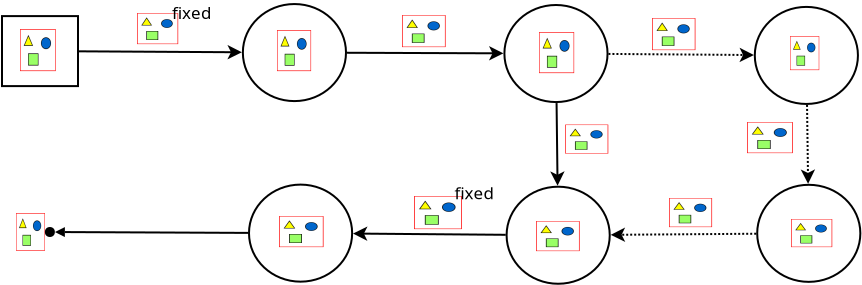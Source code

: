 <?xml version="1.0" encoding="UTF-8"?>
<dia:diagram xmlns:dia="http://www.lysator.liu.se/~alla/dia/">
  <dia:layer name="Background" visible="true" active="true">
    <dia:object type="Standard - Line" version="0" id="O0">
      <dia:attribute name="obj_pos">
        <dia:point val="13.844,10.111"/>
      </dia:attribute>
      <dia:attribute name="obj_bb">
        <dia:rectangle val="13.794,9.793;22.105,10.516"/>
      </dia:attribute>
      <dia:attribute name="conn_endpoints">
        <dia:point val="13.844,10.111"/>
        <dia:point val="21.993,10.158"/>
      </dia:attribute>
      <dia:attribute name="numcp">
        <dia:int val="1"/>
      </dia:attribute>
      <dia:attribute name="end_arrow">
        <dia:enum val="22"/>
      </dia:attribute>
      <dia:attribute name="end_arrow_length">
        <dia:real val="0.5"/>
      </dia:attribute>
      <dia:attribute name="end_arrow_width">
        <dia:real val="0.5"/>
      </dia:attribute>
      <dia:connections>
        <dia:connection handle="0" to="O1" connection="16"/>
        <dia:connection handle="1" to="O3" connection="16"/>
      </dia:connections>
    </dia:object>
    <dia:object type="Flowchart - Box" version="0" id="O1">
      <dia:attribute name="obj_pos">
        <dia:point val="10,8.35"/>
      </dia:attribute>
      <dia:attribute name="obj_bb">
        <dia:rectangle val="9.95,8.3;13.85,11.9"/>
      </dia:attribute>
      <dia:attribute name="elem_corner">
        <dia:point val="10,8.35"/>
      </dia:attribute>
      <dia:attribute name="elem_width">
        <dia:real val="3.8"/>
      </dia:attribute>
      <dia:attribute name="elem_height">
        <dia:real val="3.5"/>
      </dia:attribute>
      <dia:attribute name="show_background">
        <dia:boolean val="true"/>
      </dia:attribute>
      <dia:attribute name="padding">
        <dia:real val="0.5"/>
      </dia:attribute>
      <dia:attribute name="text">
        <dia:composite type="text">
          <dia:attribute name="string">
            <dia:string>##</dia:string>
          </dia:attribute>
          <dia:attribute name="font">
            <dia:font family="sans" style="0" name="Helvetica"/>
          </dia:attribute>
          <dia:attribute name="height">
            <dia:real val="0.8"/>
          </dia:attribute>
          <dia:attribute name="pos">
            <dia:point val="11.9,10.295"/>
          </dia:attribute>
          <dia:attribute name="color">
            <dia:color val="#000000"/>
          </dia:attribute>
          <dia:attribute name="alignment">
            <dia:enum val="1"/>
          </dia:attribute>
        </dia:composite>
      </dia:attribute>
    </dia:object>
    <dia:object type="Standard - Image" version="0" id="O2">
      <dia:attribute name="obj_pos">
        <dia:point val="10.9,9"/>
      </dia:attribute>
      <dia:attribute name="obj_bb">
        <dia:rectangle val="10.85,8.95;12.739,11.15"/>
      </dia:attribute>
      <dia:attribute name="elem_corner">
        <dia:point val="10.9,9"/>
      </dia:attribute>
      <dia:attribute name="elem_width">
        <dia:real val="1.789"/>
      </dia:attribute>
      <dia:attribute name="elem_height">
        <dia:real val="2.1"/>
      </dia:attribute>
      <dia:attribute name="draw_border">
        <dia:boolean val="false"/>
      </dia:attribute>
      <dia:attribute name="keep_aspect">
        <dia:boolean val="true"/>
      </dia:attribute>
      <dia:attribute name="file">
        <dia:string>#/home/jayden/Research/ClassifyingDriverBehavior/paper/pictures/equation/eq50.png#</dia:string>
      </dia:attribute>
    </dia:object>
    <dia:group>
      <dia:object type="Flowchart - Ellipse" version="0" id="O3">
        <dia:attribute name="obj_pos">
          <dia:point val="22.043,7.747"/>
        </dia:attribute>
        <dia:attribute name="obj_bb">
          <dia:rectangle val="21.993,7.697;27.25,12.65"/>
        </dia:attribute>
        <dia:attribute name="elem_corner">
          <dia:point val="22.043,7.747"/>
        </dia:attribute>
        <dia:attribute name="elem_width">
          <dia:real val="5.157"/>
        </dia:attribute>
        <dia:attribute name="elem_height">
          <dia:real val="4.853"/>
        </dia:attribute>
        <dia:attribute name="show_background">
          <dia:boolean val="true"/>
        </dia:attribute>
        <dia:attribute name="padding">
          <dia:real val="0.354"/>
        </dia:attribute>
        <dia:attribute name="text">
          <dia:composite type="text">
            <dia:attribute name="string">
              <dia:string>##</dia:string>
            </dia:attribute>
            <dia:attribute name="font">
              <dia:font family="sans" style="0" name="Helvetica"/>
            </dia:attribute>
            <dia:attribute name="height">
              <dia:real val="0.8"/>
            </dia:attribute>
            <dia:attribute name="pos">
              <dia:point val="24.622,10.368"/>
            </dia:attribute>
            <dia:attribute name="color">
              <dia:color val="#000000"/>
            </dia:attribute>
            <dia:attribute name="alignment">
              <dia:enum val="1"/>
            </dia:attribute>
          </dia:composite>
        </dia:attribute>
      </dia:object>
      <dia:object type="Standard - Image" version="0" id="O4">
        <dia:attribute name="obj_pos">
          <dia:point val="23.75,9.05"/>
        </dia:attribute>
        <dia:attribute name="obj_bb">
          <dia:rectangle val="23.7,9;25.503,11.15"/>
        </dia:attribute>
        <dia:attribute name="elem_corner">
          <dia:point val="23.75,9.05"/>
        </dia:attribute>
        <dia:attribute name="elem_width">
          <dia:real val="1.704"/>
        </dia:attribute>
        <dia:attribute name="elem_height">
          <dia:real val="2.05"/>
        </dia:attribute>
        <dia:attribute name="draw_border">
          <dia:boolean val="false"/>
        </dia:attribute>
        <dia:attribute name="keep_aspect">
          <dia:boolean val="true"/>
        </dia:attribute>
        <dia:attribute name="file">
          <dia:string>#/home/jayden/Research/ClassifyingDriverBehavior/paper/pictures/equation/eq57.png#</dia:string>
        </dia:attribute>
      </dia:object>
    </dia:group>
    <dia:group>
      <dia:object type="Flowchart - Ellipse" version="0" id="O5">
        <dia:attribute name="obj_pos">
          <dia:point val="35.12,7.795"/>
        </dia:attribute>
        <dia:attribute name="obj_bb">
          <dia:rectangle val="35.07,7.745;40.327,12.698"/>
        </dia:attribute>
        <dia:attribute name="elem_corner">
          <dia:point val="35.12,7.795"/>
        </dia:attribute>
        <dia:attribute name="elem_width">
          <dia:real val="5.157"/>
        </dia:attribute>
        <dia:attribute name="elem_height">
          <dia:real val="4.853"/>
        </dia:attribute>
        <dia:attribute name="show_background">
          <dia:boolean val="true"/>
        </dia:attribute>
        <dia:attribute name="padding">
          <dia:real val="0.354"/>
        </dia:attribute>
        <dia:attribute name="text">
          <dia:composite type="text">
            <dia:attribute name="string">
              <dia:string>##</dia:string>
            </dia:attribute>
            <dia:attribute name="font">
              <dia:font family="sans" style="0" name="Helvetica"/>
            </dia:attribute>
            <dia:attribute name="height">
              <dia:real val="0.8"/>
            </dia:attribute>
            <dia:attribute name="pos">
              <dia:point val="37.698,10.417"/>
            </dia:attribute>
            <dia:attribute name="color">
              <dia:color val="#000000"/>
            </dia:attribute>
            <dia:attribute name="alignment">
              <dia:enum val="1"/>
            </dia:attribute>
          </dia:composite>
        </dia:attribute>
      </dia:object>
      <dia:object type="Standard - Image" version="0" id="O6">
        <dia:attribute name="obj_pos">
          <dia:point val="36.85,9.15"/>
        </dia:attribute>
        <dia:attribute name="obj_bb">
          <dia:rectangle val="36.8,9.1;38.657,11.25"/>
        </dia:attribute>
        <dia:attribute name="elem_corner">
          <dia:point val="36.85,9.15"/>
        </dia:attribute>
        <dia:attribute name="elem_width">
          <dia:real val="1.757"/>
        </dia:attribute>
        <dia:attribute name="elem_height">
          <dia:real val="2.05"/>
        </dia:attribute>
        <dia:attribute name="draw_border">
          <dia:boolean val="false"/>
        </dia:attribute>
        <dia:attribute name="keep_aspect">
          <dia:boolean val="true"/>
        </dia:attribute>
        <dia:attribute name="file">
          <dia:string>#/home/jayden/Research/ClassifyingDriverBehavior/paper/pictures/equation/eq58.png#</dia:string>
        </dia:attribute>
      </dia:object>
    </dia:group>
    <dia:group>
      <dia:object type="Flowchart - Ellipse" version="0" id="O7">
        <dia:attribute name="obj_pos">
          <dia:point val="47.64,7.89"/>
        </dia:attribute>
        <dia:attribute name="obj_bb">
          <dia:rectangle val="47.59,7.84;52.847,12.793"/>
        </dia:attribute>
        <dia:attribute name="elem_corner">
          <dia:point val="47.64,7.89"/>
        </dia:attribute>
        <dia:attribute name="elem_width">
          <dia:real val="5.157"/>
        </dia:attribute>
        <dia:attribute name="elem_height">
          <dia:real val="4.853"/>
        </dia:attribute>
        <dia:attribute name="show_background">
          <dia:boolean val="true"/>
        </dia:attribute>
        <dia:attribute name="padding">
          <dia:real val="0.354"/>
        </dia:attribute>
        <dia:attribute name="text">
          <dia:composite type="text">
            <dia:attribute name="string">
              <dia:string>##</dia:string>
            </dia:attribute>
            <dia:attribute name="font">
              <dia:font family="sans" style="0" name="Helvetica"/>
            </dia:attribute>
            <dia:attribute name="height">
              <dia:real val="0.8"/>
            </dia:attribute>
            <dia:attribute name="pos">
              <dia:point val="50.218,10.512"/>
            </dia:attribute>
            <dia:attribute name="color">
              <dia:color val="#000000"/>
            </dia:attribute>
            <dia:attribute name="alignment">
              <dia:enum val="1"/>
            </dia:attribute>
          </dia:composite>
        </dia:attribute>
      </dia:object>
      <dia:object type="Standard - Image" version="0" id="O8">
        <dia:attribute name="obj_pos">
          <dia:point val="49.4,9.35"/>
        </dia:attribute>
        <dia:attribute name="obj_bb">
          <dia:rectangle val="49.35,9.3;50.911,11.1"/>
        </dia:attribute>
        <dia:attribute name="elem_corner">
          <dia:point val="49.4,9.35"/>
        </dia:attribute>
        <dia:attribute name="elem_width">
          <dia:real val="1.461"/>
        </dia:attribute>
        <dia:attribute name="elem_height">
          <dia:real val="1.7"/>
        </dia:attribute>
        <dia:attribute name="draw_border">
          <dia:boolean val="false"/>
        </dia:attribute>
        <dia:attribute name="keep_aspect">
          <dia:boolean val="true"/>
        </dia:attribute>
        <dia:attribute name="file">
          <dia:string>#/home/jayden/Research/ClassifyingDriverBehavior/paper/pictures/equation/eq59.png#</dia:string>
        </dia:attribute>
      </dia:object>
    </dia:group>
    <dia:group>
      <dia:object type="Flowchart - Ellipse" version="0" id="O9">
        <dia:attribute name="obj_pos">
          <dia:point val="22.35,16.775"/>
        </dia:attribute>
        <dia:attribute name="obj_bb">
          <dia:rectangle val="22.3,16.725;27.557,21.678"/>
        </dia:attribute>
        <dia:attribute name="elem_corner">
          <dia:point val="22.35,16.775"/>
        </dia:attribute>
        <dia:attribute name="elem_width">
          <dia:real val="5.157"/>
        </dia:attribute>
        <dia:attribute name="elem_height">
          <dia:real val="4.853"/>
        </dia:attribute>
        <dia:attribute name="show_background">
          <dia:boolean val="true"/>
        </dia:attribute>
        <dia:attribute name="padding">
          <dia:real val="0.354"/>
        </dia:attribute>
        <dia:attribute name="text">
          <dia:composite type="text">
            <dia:attribute name="string">
              <dia:string>##</dia:string>
            </dia:attribute>
            <dia:attribute name="font">
              <dia:font family="sans" style="0" name="Helvetica"/>
            </dia:attribute>
            <dia:attribute name="height">
              <dia:real val="0.8"/>
            </dia:attribute>
            <dia:attribute name="pos">
              <dia:point val="24.928,19.397"/>
            </dia:attribute>
            <dia:attribute name="color">
              <dia:color val="#000000"/>
            </dia:attribute>
            <dia:attribute name="alignment">
              <dia:enum val="1"/>
            </dia:attribute>
          </dia:composite>
        </dia:attribute>
      </dia:object>
      <dia:object type="Standard - Image" version="0" id="O10">
        <dia:attribute name="obj_pos">
          <dia:point val="23.85,18.35"/>
        </dia:attribute>
        <dia:attribute name="obj_bb">
          <dia:rectangle val="23.8,18.3;26.126,19.95"/>
        </dia:attribute>
        <dia:attribute name="elem_corner">
          <dia:point val="23.85,18.35"/>
        </dia:attribute>
        <dia:attribute name="elem_width">
          <dia:real val="2.226"/>
        </dia:attribute>
        <dia:attribute name="elem_height">
          <dia:real val="1.55"/>
        </dia:attribute>
        <dia:attribute name="draw_border">
          <dia:boolean val="false"/>
        </dia:attribute>
        <dia:attribute name="keep_aspect">
          <dia:boolean val="true"/>
        </dia:attribute>
        <dia:attribute name="file">
          <dia:string>#/home/jayden/Research/ClassifyingDriverBehavior/paper/pictures/equation/eq66.png#</dia:string>
        </dia:attribute>
      </dia:object>
    </dia:group>
    <dia:group>
      <dia:object type="Flowchart - Ellipse" version="0" id="O11">
        <dia:attribute name="obj_pos">
          <dia:point val="35.23,16.88"/>
        </dia:attribute>
        <dia:attribute name="obj_bb">
          <dia:rectangle val="35.18,16.83;40.437,21.783"/>
        </dia:attribute>
        <dia:attribute name="elem_corner">
          <dia:point val="35.23,16.88"/>
        </dia:attribute>
        <dia:attribute name="elem_width">
          <dia:real val="5.157"/>
        </dia:attribute>
        <dia:attribute name="elem_height">
          <dia:real val="4.853"/>
        </dia:attribute>
        <dia:attribute name="show_background">
          <dia:boolean val="true"/>
        </dia:attribute>
        <dia:attribute name="padding">
          <dia:real val="0.354"/>
        </dia:attribute>
        <dia:attribute name="text">
          <dia:composite type="text">
            <dia:attribute name="string">
              <dia:string>##</dia:string>
            </dia:attribute>
            <dia:attribute name="font">
              <dia:font family="sans" style="0" name="Helvetica"/>
            </dia:attribute>
            <dia:attribute name="height">
              <dia:real val="0.8"/>
            </dia:attribute>
            <dia:attribute name="pos">
              <dia:point val="37.808,19.502"/>
            </dia:attribute>
            <dia:attribute name="color">
              <dia:color val="#000000"/>
            </dia:attribute>
            <dia:attribute name="alignment">
              <dia:enum val="1"/>
            </dia:attribute>
          </dia:composite>
        </dia:attribute>
      </dia:object>
      <dia:object type="Standard - Image" version="0" id="O12">
        <dia:attribute name="obj_pos">
          <dia:point val="36.7,18.6"/>
        </dia:attribute>
        <dia:attribute name="obj_bb">
          <dia:rectangle val="36.65,18.55;38.932,20.15"/>
        </dia:attribute>
        <dia:attribute name="elem_corner">
          <dia:point val="36.7,18.6"/>
        </dia:attribute>
        <dia:attribute name="elem_width">
          <dia:real val="2.182"/>
        </dia:attribute>
        <dia:attribute name="elem_height">
          <dia:real val="1.5"/>
        </dia:attribute>
        <dia:attribute name="draw_border">
          <dia:boolean val="false"/>
        </dia:attribute>
        <dia:attribute name="keep_aspect">
          <dia:boolean val="true"/>
        </dia:attribute>
        <dia:attribute name="file">
          <dia:string>#/home/jayden/Research/ClassifyingDriverBehavior/paper/pictures/equation/eq67.png#</dia:string>
        </dia:attribute>
      </dia:object>
    </dia:group>
    <dia:group>
      <dia:object type="Flowchart - Ellipse" version="0" id="O13">
        <dia:attribute name="obj_pos">
          <dia:point val="47.76,16.785"/>
        </dia:attribute>
        <dia:attribute name="obj_bb">
          <dia:rectangle val="47.71,16.735;52.967,21.688"/>
        </dia:attribute>
        <dia:attribute name="elem_corner">
          <dia:point val="47.76,16.785"/>
        </dia:attribute>
        <dia:attribute name="elem_width">
          <dia:real val="5.157"/>
        </dia:attribute>
        <dia:attribute name="elem_height">
          <dia:real val="4.853"/>
        </dia:attribute>
        <dia:attribute name="show_background">
          <dia:boolean val="true"/>
        </dia:attribute>
        <dia:attribute name="padding">
          <dia:real val="0.354"/>
        </dia:attribute>
        <dia:attribute name="text">
          <dia:composite type="text">
            <dia:attribute name="string">
              <dia:string>##</dia:string>
            </dia:attribute>
            <dia:attribute name="font">
              <dia:font family="sans" style="0" name="Helvetica"/>
            </dia:attribute>
            <dia:attribute name="height">
              <dia:real val="0.8"/>
            </dia:attribute>
            <dia:attribute name="pos">
              <dia:point val="50.338,19.407"/>
            </dia:attribute>
            <dia:attribute name="color">
              <dia:color val="#000000"/>
            </dia:attribute>
            <dia:attribute name="alignment">
              <dia:enum val="1"/>
            </dia:attribute>
          </dia:composite>
        </dia:attribute>
      </dia:object>
      <dia:object type="Standard - Image" version="0" id="O14">
        <dia:attribute name="obj_pos">
          <dia:point val="49.45,18.5"/>
        </dia:attribute>
        <dia:attribute name="obj_bb">
          <dia:rectangle val="49.4,18.45;51.562,19.95"/>
        </dia:attribute>
        <dia:attribute name="elem_corner">
          <dia:point val="49.45,18.5"/>
        </dia:attribute>
        <dia:attribute name="elem_width">
          <dia:real val="2.062"/>
        </dia:attribute>
        <dia:attribute name="elem_height">
          <dia:real val="1.4"/>
        </dia:attribute>
        <dia:attribute name="draw_border">
          <dia:boolean val="false"/>
        </dia:attribute>
        <dia:attribute name="keep_aspect">
          <dia:boolean val="true"/>
        </dia:attribute>
        <dia:attribute name="file">
          <dia:string>#/home/jayden/Research/ClassifyingDriverBehavior/paper/pictures/equation/eq68.png#</dia:string>
        </dia:attribute>
      </dia:object>
    </dia:group>
    <dia:object type="Standard - Line" version="0" id="O15">
      <dia:attribute name="obj_pos">
        <dia:point val="27.25,10.183"/>
      </dia:attribute>
      <dia:attribute name="obj_bb">
        <dia:rectangle val="27.2,9.848;35.182,10.572"/>
      </dia:attribute>
      <dia:attribute name="conn_endpoints">
        <dia:point val="27.25,10.183"/>
        <dia:point val="35.07,10.212"/>
      </dia:attribute>
      <dia:attribute name="numcp">
        <dia:int val="1"/>
      </dia:attribute>
      <dia:attribute name="end_arrow">
        <dia:enum val="22"/>
      </dia:attribute>
      <dia:attribute name="end_arrow_length">
        <dia:real val="0.5"/>
      </dia:attribute>
      <dia:attribute name="end_arrow_width">
        <dia:real val="0.5"/>
      </dia:attribute>
      <dia:connections>
        <dia:connection handle="0" to="O3" connection="16"/>
        <dia:connection handle="1" to="O5" connection="16"/>
      </dia:connections>
    </dia:object>
    <dia:object type="Standard - Line" version="0" id="O16">
      <dia:attribute name="obj_pos">
        <dia:point val="40.321,10.242"/>
      </dia:attribute>
      <dia:attribute name="obj_bb">
        <dia:rectangle val="40.271,9.93;47.708,10.654"/>
      </dia:attribute>
      <dia:attribute name="conn_endpoints">
        <dia:point val="40.321,10.242"/>
        <dia:point val="47.596,10.297"/>
      </dia:attribute>
      <dia:attribute name="numcp">
        <dia:int val="1"/>
      </dia:attribute>
      <dia:attribute name="line_style">
        <dia:enum val="4"/>
      </dia:attribute>
      <dia:attribute name="end_arrow">
        <dia:enum val="22"/>
      </dia:attribute>
      <dia:attribute name="end_arrow_length">
        <dia:real val="0.5"/>
      </dia:attribute>
      <dia:attribute name="end_arrow_width">
        <dia:real val="0.5"/>
      </dia:attribute>
      <dia:connections>
        <dia:connection handle="0" to="O5" connection="16"/>
        <dia:connection handle="1" to="O7" connection="16"/>
      </dia:connections>
    </dia:object>
    <dia:object type="Standard - Line" version="0" id="O17">
      <dia:attribute name="obj_pos">
        <dia:point val="50.252,12.793"/>
      </dia:attribute>
      <dia:attribute name="obj_bb">
        <dia:rectangle val="49.935,12.742;50.658,16.847"/>
      </dia:attribute>
      <dia:attribute name="conn_endpoints">
        <dia:point val="50.252,12.793"/>
        <dia:point val="50.305,16.735"/>
      </dia:attribute>
      <dia:attribute name="numcp">
        <dia:int val="1"/>
      </dia:attribute>
      <dia:attribute name="line_style">
        <dia:enum val="4"/>
      </dia:attribute>
      <dia:attribute name="end_arrow">
        <dia:enum val="22"/>
      </dia:attribute>
      <dia:attribute name="end_arrow_length">
        <dia:real val="0.5"/>
      </dia:attribute>
      <dia:attribute name="end_arrow_width">
        <dia:real val="0.5"/>
      </dia:attribute>
      <dia:connections>
        <dia:connection handle="0" to="O7" connection="16"/>
        <dia:connection handle="1" to="O13" connection="16"/>
      </dia:connections>
    </dia:object>
    <dia:object type="Standard - Line" version="0" id="O18">
      <dia:attribute name="obj_pos">
        <dia:point val="47.71,19.232"/>
      </dia:attribute>
      <dia:attribute name="obj_bb">
        <dia:rectangle val="40.325,18.92;47.761,19.644"/>
      </dia:attribute>
      <dia:attribute name="conn_endpoints">
        <dia:point val="47.71,19.232"/>
        <dia:point val="40.437,19.287"/>
      </dia:attribute>
      <dia:attribute name="numcp">
        <dia:int val="1"/>
      </dia:attribute>
      <dia:attribute name="line_style">
        <dia:enum val="4"/>
      </dia:attribute>
      <dia:attribute name="end_arrow">
        <dia:enum val="22"/>
      </dia:attribute>
      <dia:attribute name="end_arrow_length">
        <dia:real val="0.5"/>
      </dia:attribute>
      <dia:attribute name="end_arrow_width">
        <dia:real val="0.5"/>
      </dia:attribute>
      <dia:connections>
        <dia:connection handle="0" to="O13" connection="16"/>
        <dia:connection handle="1" to="O11" connection="16"/>
      </dia:connections>
    </dia:object>
    <dia:object type="Standard - Line" version="0" id="O19">
      <dia:attribute name="obj_pos">
        <dia:point val="35.186,19.285"/>
      </dia:attribute>
      <dia:attribute name="obj_bb">
        <dia:rectangle val="27.439,18.866;35.236,19.59"/>
      </dia:attribute>
      <dia:attribute name="conn_endpoints">
        <dia:point val="35.186,19.285"/>
        <dia:point val="27.551,19.223"/>
      </dia:attribute>
      <dia:attribute name="numcp">
        <dia:int val="1"/>
      </dia:attribute>
      <dia:attribute name="end_arrow">
        <dia:enum val="22"/>
      </dia:attribute>
      <dia:attribute name="end_arrow_length">
        <dia:real val="0.5"/>
      </dia:attribute>
      <dia:attribute name="end_arrow_width">
        <dia:real val="0.5"/>
      </dia:attribute>
      <dia:connections>
        <dia:connection handle="0" to="O11" connection="16"/>
        <dia:connection handle="1" to="O9" connection="16"/>
      </dia:connections>
    </dia:object>
    <dia:object type="Standard - Line" version="0" id="O20">
      <dia:attribute name="obj_pos">
        <dia:point val="22.3,19.19"/>
      </dia:attribute>
      <dia:attribute name="obj_bb">
        <dia:rectangle val="12.138,18.816;22.35,19.478"/>
      </dia:attribute>
      <dia:attribute name="conn_endpoints">
        <dia:point val="22.3,19.19"/>
        <dia:point val="12.25,19.145"/>
      </dia:attribute>
      <dia:attribute name="numcp">
        <dia:int val="1"/>
      </dia:attribute>
      <dia:attribute name="end_arrow">
        <dia:enum val="27"/>
      </dia:attribute>
      <dia:attribute name="end_arrow_length">
        <dia:real val="0.5"/>
      </dia:attribute>
      <dia:attribute name="end_arrow_width">
        <dia:real val="0.5"/>
      </dia:attribute>
      <dia:connections>
        <dia:connection handle="0" to="O9" connection="16"/>
        <dia:connection handle="1" to="O21" connection="8"/>
      </dia:connections>
    </dia:object>
    <dia:object type="Standard - Image" version="0" id="O21">
      <dia:attribute name="obj_pos">
        <dia:point val="10.7,18.2"/>
      </dia:attribute>
      <dia:attribute name="obj_bb">
        <dia:rectangle val="10.65,18.15;12.2,20.132"/>
      </dia:attribute>
      <dia:attribute name="elem_corner">
        <dia:point val="10.7,18.2"/>
      </dia:attribute>
      <dia:attribute name="elem_width">
        <dia:real val="1.45"/>
      </dia:attribute>
      <dia:attribute name="elem_height">
        <dia:real val="1.882"/>
      </dia:attribute>
      <dia:attribute name="draw_border">
        <dia:boolean val="false"/>
      </dia:attribute>
      <dia:attribute name="keep_aspect">
        <dia:boolean val="true"/>
      </dia:attribute>
      <dia:attribute name="file">
        <dia:string>#/home/jayden/Research/ClassifyingDriverBehavior/paper/pictures/equation/eq20.png#</dia:string>
      </dia:attribute>
    </dia:object>
    <dia:object type="Standard - Image" version="0" id="O22">
      <dia:attribute name="obj_pos">
        <dia:point val="16.75,8.2"/>
      </dia:attribute>
      <dia:attribute name="obj_bb">
        <dia:rectangle val="16.7,8.15;18.859,9.8"/>
      </dia:attribute>
      <dia:attribute name="elem_corner">
        <dia:point val="16.75,8.2"/>
      </dia:attribute>
      <dia:attribute name="elem_width">
        <dia:real val="2.059"/>
      </dia:attribute>
      <dia:attribute name="elem_height">
        <dia:real val="1.55"/>
      </dia:attribute>
      <dia:attribute name="draw_border">
        <dia:boolean val="false"/>
      </dia:attribute>
      <dia:attribute name="keep_aspect">
        <dia:boolean val="true"/>
      </dia:attribute>
      <dia:attribute name="file">
        <dia:string>#/home/jayden/Research/ClassifyingDriverBehavior/paper/pictures/equation/eq63.png#</dia:string>
      </dia:attribute>
    </dia:object>
    <dia:object type="Standard - Image" version="0" id="O23">
      <dia:attribute name="obj_pos">
        <dia:point val="30.6,17.35"/>
      </dia:attribute>
      <dia:attribute name="obj_bb">
        <dia:rectangle val="30.55,17.3;33.044,19.05"/>
      </dia:attribute>
      <dia:attribute name="elem_corner">
        <dia:point val="30.6,17.35"/>
      </dia:attribute>
      <dia:attribute name="elem_width">
        <dia:real val="2.394"/>
      </dia:attribute>
      <dia:attribute name="elem_height">
        <dia:real val="1.65"/>
      </dia:attribute>
      <dia:attribute name="draw_border">
        <dia:boolean val="false"/>
      </dia:attribute>
      <dia:attribute name="keep_aspect">
        <dia:boolean val="true"/>
      </dia:attribute>
      <dia:attribute name="file">
        <dia:string>#/home/jayden/Research/ClassifyingDriverBehavior/paper/pictures/equation/eq60.png#</dia:string>
      </dia:attribute>
    </dia:object>
    <dia:object type="Standard - Image" version="0" id="O24">
      <dia:attribute name="obj_pos">
        <dia:point val="30,8.3"/>
      </dia:attribute>
      <dia:attribute name="obj_bb">
        <dia:rectangle val="29.95,8.25;32.23,9.95"/>
      </dia:attribute>
      <dia:attribute name="elem_corner">
        <dia:point val="30,8.3"/>
      </dia:attribute>
      <dia:attribute name="elem_width">
        <dia:real val="2.18"/>
      </dia:attribute>
      <dia:attribute name="elem_height">
        <dia:real val="1.6"/>
      </dia:attribute>
      <dia:attribute name="draw_border">
        <dia:boolean val="false"/>
      </dia:attribute>
      <dia:attribute name="keep_aspect">
        <dia:boolean val="true"/>
      </dia:attribute>
      <dia:attribute name="file">
        <dia:string>#/home/jayden/Research/ClassifyingDriverBehavior/paper/pictures/equation/eq64.png#</dia:string>
      </dia:attribute>
    </dia:object>
    <dia:object type="Standard - Image" version="0" id="O25">
      <dia:attribute name="obj_pos">
        <dia:point val="42.5,8.45"/>
      </dia:attribute>
      <dia:attribute name="obj_bb">
        <dia:rectangle val="42.45,8.4;44.721,10.1"/>
      </dia:attribute>
      <dia:attribute name="elem_corner">
        <dia:point val="42.5,8.45"/>
      </dia:attribute>
      <dia:attribute name="elem_width">
        <dia:real val="2.171"/>
      </dia:attribute>
      <dia:attribute name="elem_height">
        <dia:real val="1.6"/>
      </dia:attribute>
      <dia:attribute name="draw_border">
        <dia:boolean val="false"/>
      </dia:attribute>
      <dia:attribute name="keep_aspect">
        <dia:boolean val="true"/>
      </dia:attribute>
      <dia:attribute name="file">
        <dia:string>#/home/jayden/Research/ClassifyingDriverBehavior/paper/pictures/equation/eq65.png#</dia:string>
      </dia:attribute>
    </dia:object>
    <dia:object type="Standard - Image" version="0" id="O26">
      <dia:attribute name="obj_pos">
        <dia:point val="47.25,13.65"/>
      </dia:attribute>
      <dia:attribute name="obj_bb">
        <dia:rectangle val="47.2,13.6;49.592,15.25"/>
      </dia:attribute>
      <dia:attribute name="elem_corner">
        <dia:point val="47.25,13.65"/>
      </dia:attribute>
      <dia:attribute name="elem_width">
        <dia:real val="2.292"/>
      </dia:attribute>
      <dia:attribute name="elem_height">
        <dia:real val="1.55"/>
      </dia:attribute>
      <dia:attribute name="draw_border">
        <dia:boolean val="false"/>
      </dia:attribute>
      <dia:attribute name="keep_aspect">
        <dia:boolean val="true"/>
      </dia:attribute>
      <dia:attribute name="file">
        <dia:string>#/home/jayden/Research/ClassifyingDriverBehavior/paper/pictures/equation/eq62.png#</dia:string>
      </dia:attribute>
    </dia:object>
    <dia:object type="Standard - Image" version="0" id="O27">
      <dia:attribute name="obj_pos">
        <dia:point val="43.35,17.45"/>
      </dia:attribute>
      <dia:attribute name="obj_bb">
        <dia:rectangle val="43.3,17.4;45.554,18.95"/>
      </dia:attribute>
      <dia:attribute name="elem_corner">
        <dia:point val="43.35,17.45"/>
      </dia:attribute>
      <dia:attribute name="elem_width">
        <dia:real val="2.154"/>
      </dia:attribute>
      <dia:attribute name="elem_height">
        <dia:real val="1.45"/>
      </dia:attribute>
      <dia:attribute name="draw_border">
        <dia:boolean val="false"/>
      </dia:attribute>
      <dia:attribute name="keep_aspect">
        <dia:boolean val="true"/>
      </dia:attribute>
      <dia:attribute name="file">
        <dia:string>#/home/jayden/Research/ClassifyingDriverBehavior/paper/pictures/equation/eq61.png#</dia:string>
      </dia:attribute>
    </dia:object>
    <dia:object type="Standard - Line" version="0" id="O28">
      <dia:attribute name="obj_pos">
        <dia:point val="37.728,12.698"/>
      </dia:attribute>
      <dia:attribute name="obj_bb">
        <dia:rectangle val="37.409,12.648;38.133,16.942"/>
      </dia:attribute>
      <dia:attribute name="conn_endpoints">
        <dia:point val="37.728,12.698"/>
        <dia:point val="37.778,16.83"/>
      </dia:attribute>
      <dia:attribute name="numcp">
        <dia:int val="1"/>
      </dia:attribute>
      <dia:attribute name="end_arrow">
        <dia:enum val="22"/>
      </dia:attribute>
      <dia:attribute name="end_arrow_length">
        <dia:real val="0.5"/>
      </dia:attribute>
      <dia:attribute name="end_arrow_width">
        <dia:real val="0.5"/>
      </dia:attribute>
      <dia:connections>
        <dia:connection handle="0" to="O5" connection="16"/>
        <dia:connection handle="1" to="O11" connection="16"/>
      </dia:connections>
    </dia:object>
    <dia:object type="Standard - Image" version="0" id="O29">
      <dia:attribute name="obj_pos">
        <dia:point val="38.16,13.775"/>
      </dia:attribute>
      <dia:attribute name="obj_bb">
        <dia:rectangle val="38.11,13.725;40.364,15.275"/>
      </dia:attribute>
      <dia:attribute name="elem_corner">
        <dia:point val="38.16,13.775"/>
      </dia:attribute>
      <dia:attribute name="elem_width">
        <dia:real val="2.154"/>
      </dia:attribute>
      <dia:attribute name="elem_height">
        <dia:real val="1.45"/>
      </dia:attribute>
      <dia:attribute name="draw_border">
        <dia:boolean val="false"/>
      </dia:attribute>
      <dia:attribute name="keep_aspect">
        <dia:boolean val="true"/>
      </dia:attribute>
      <dia:attribute name="file">
        <dia:string>#/home/jayden/Research/ClassifyingDriverBehavior/paper/pictures/equation/eq61.png#</dia:string>
      </dia:attribute>
    </dia:object>
    <dia:object type="Standard - Text" version="1" id="O30">
      <dia:attribute name="obj_pos">
        <dia:point val="18.5,8.5"/>
      </dia:attribute>
      <dia:attribute name="obj_bb">
        <dia:rectangle val="18.5,7.713;20.573,8.7"/>
      </dia:attribute>
      <dia:attribute name="text">
        <dia:composite type="text">
          <dia:attribute name="string">
            <dia:string>#fixed#</dia:string>
          </dia:attribute>
          <dia:attribute name="font">
            <dia:font family="sans" style="0" name="Helvetica"/>
          </dia:attribute>
          <dia:attribute name="height">
            <dia:real val="1.058"/>
          </dia:attribute>
          <dia:attribute name="pos">
            <dia:point val="18.5,8.5"/>
          </dia:attribute>
          <dia:attribute name="color">
            <dia:color val="#000000"/>
          </dia:attribute>
          <dia:attribute name="alignment">
            <dia:enum val="0"/>
          </dia:attribute>
        </dia:composite>
      </dia:attribute>
      <dia:attribute name="valign">
        <dia:enum val="3"/>
      </dia:attribute>
    </dia:object>
    <dia:object type="Standard - Text" version="1" id="O31">
      <dia:attribute name="obj_pos">
        <dia:point val="32.62,17.512"/>
      </dia:attribute>
      <dia:attribute name="obj_bb">
        <dia:rectangle val="32.595,16.7;34.693,17.762"/>
      </dia:attribute>
      <dia:attribute name="text">
        <dia:composite type="text">
          <dia:attribute name="string">
            <dia:string>#fixed#</dia:string>
          </dia:attribute>
          <dia:attribute name="font">
            <dia:font family="sans" style="0" name="Helvetica"/>
          </dia:attribute>
          <dia:attribute name="height">
            <dia:real val="1.058"/>
          </dia:attribute>
          <dia:attribute name="pos">
            <dia:point val="32.62,17.512"/>
          </dia:attribute>
          <dia:attribute name="color">
            <dia:color val="#000000"/>
          </dia:attribute>
          <dia:attribute name="alignment">
            <dia:enum val="0"/>
          </dia:attribute>
        </dia:composite>
      </dia:attribute>
      <dia:attribute name="valign">
        <dia:enum val="3"/>
      </dia:attribute>
    </dia:object>
  </dia:layer>
</dia:diagram>
